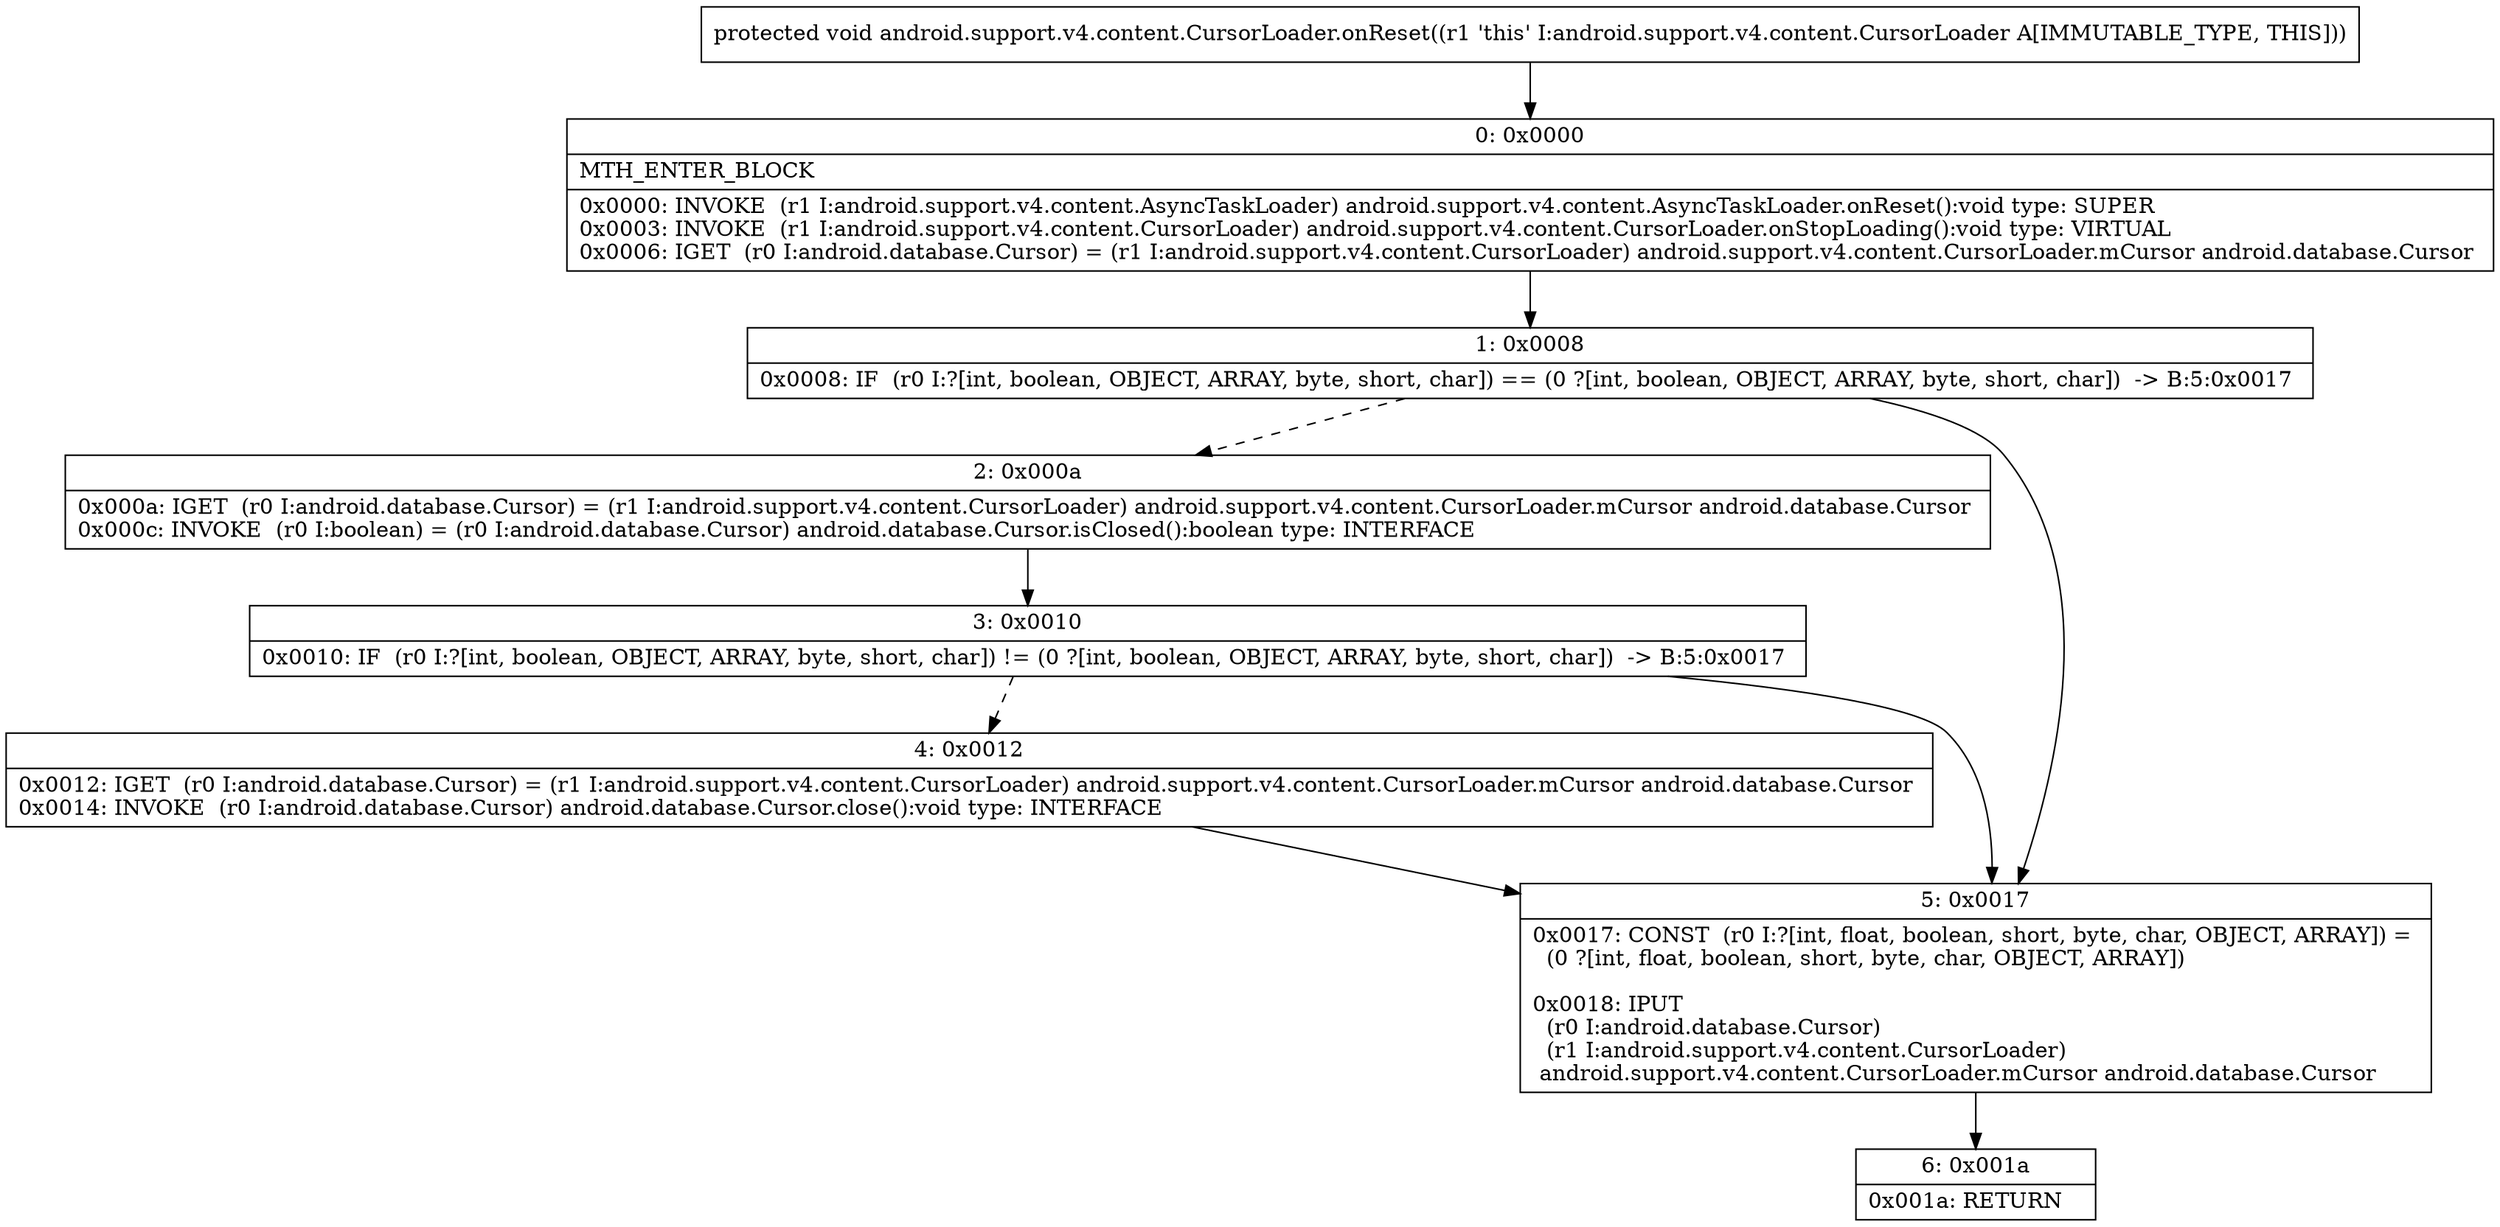 digraph "CFG forandroid.support.v4.content.CursorLoader.onReset()V" {
Node_0 [shape=record,label="{0\:\ 0x0000|MTH_ENTER_BLOCK\l|0x0000: INVOKE  (r1 I:android.support.v4.content.AsyncTaskLoader) android.support.v4.content.AsyncTaskLoader.onReset():void type: SUPER \l0x0003: INVOKE  (r1 I:android.support.v4.content.CursorLoader) android.support.v4.content.CursorLoader.onStopLoading():void type: VIRTUAL \l0x0006: IGET  (r0 I:android.database.Cursor) = (r1 I:android.support.v4.content.CursorLoader) android.support.v4.content.CursorLoader.mCursor android.database.Cursor \l}"];
Node_1 [shape=record,label="{1\:\ 0x0008|0x0008: IF  (r0 I:?[int, boolean, OBJECT, ARRAY, byte, short, char]) == (0 ?[int, boolean, OBJECT, ARRAY, byte, short, char])  \-\> B:5:0x0017 \l}"];
Node_2 [shape=record,label="{2\:\ 0x000a|0x000a: IGET  (r0 I:android.database.Cursor) = (r1 I:android.support.v4.content.CursorLoader) android.support.v4.content.CursorLoader.mCursor android.database.Cursor \l0x000c: INVOKE  (r0 I:boolean) = (r0 I:android.database.Cursor) android.database.Cursor.isClosed():boolean type: INTERFACE \l}"];
Node_3 [shape=record,label="{3\:\ 0x0010|0x0010: IF  (r0 I:?[int, boolean, OBJECT, ARRAY, byte, short, char]) != (0 ?[int, boolean, OBJECT, ARRAY, byte, short, char])  \-\> B:5:0x0017 \l}"];
Node_4 [shape=record,label="{4\:\ 0x0012|0x0012: IGET  (r0 I:android.database.Cursor) = (r1 I:android.support.v4.content.CursorLoader) android.support.v4.content.CursorLoader.mCursor android.database.Cursor \l0x0014: INVOKE  (r0 I:android.database.Cursor) android.database.Cursor.close():void type: INTERFACE \l}"];
Node_5 [shape=record,label="{5\:\ 0x0017|0x0017: CONST  (r0 I:?[int, float, boolean, short, byte, char, OBJECT, ARRAY]) = \l  (0 ?[int, float, boolean, short, byte, char, OBJECT, ARRAY])\l \l0x0018: IPUT  \l  (r0 I:android.database.Cursor)\l  (r1 I:android.support.v4.content.CursorLoader)\l android.support.v4.content.CursorLoader.mCursor android.database.Cursor \l}"];
Node_6 [shape=record,label="{6\:\ 0x001a|0x001a: RETURN   \l}"];
MethodNode[shape=record,label="{protected void android.support.v4.content.CursorLoader.onReset((r1 'this' I:android.support.v4.content.CursorLoader A[IMMUTABLE_TYPE, THIS])) }"];
MethodNode -> Node_0;
Node_0 -> Node_1;
Node_1 -> Node_2[style=dashed];
Node_1 -> Node_5;
Node_2 -> Node_3;
Node_3 -> Node_4[style=dashed];
Node_3 -> Node_5;
Node_4 -> Node_5;
Node_5 -> Node_6;
}

